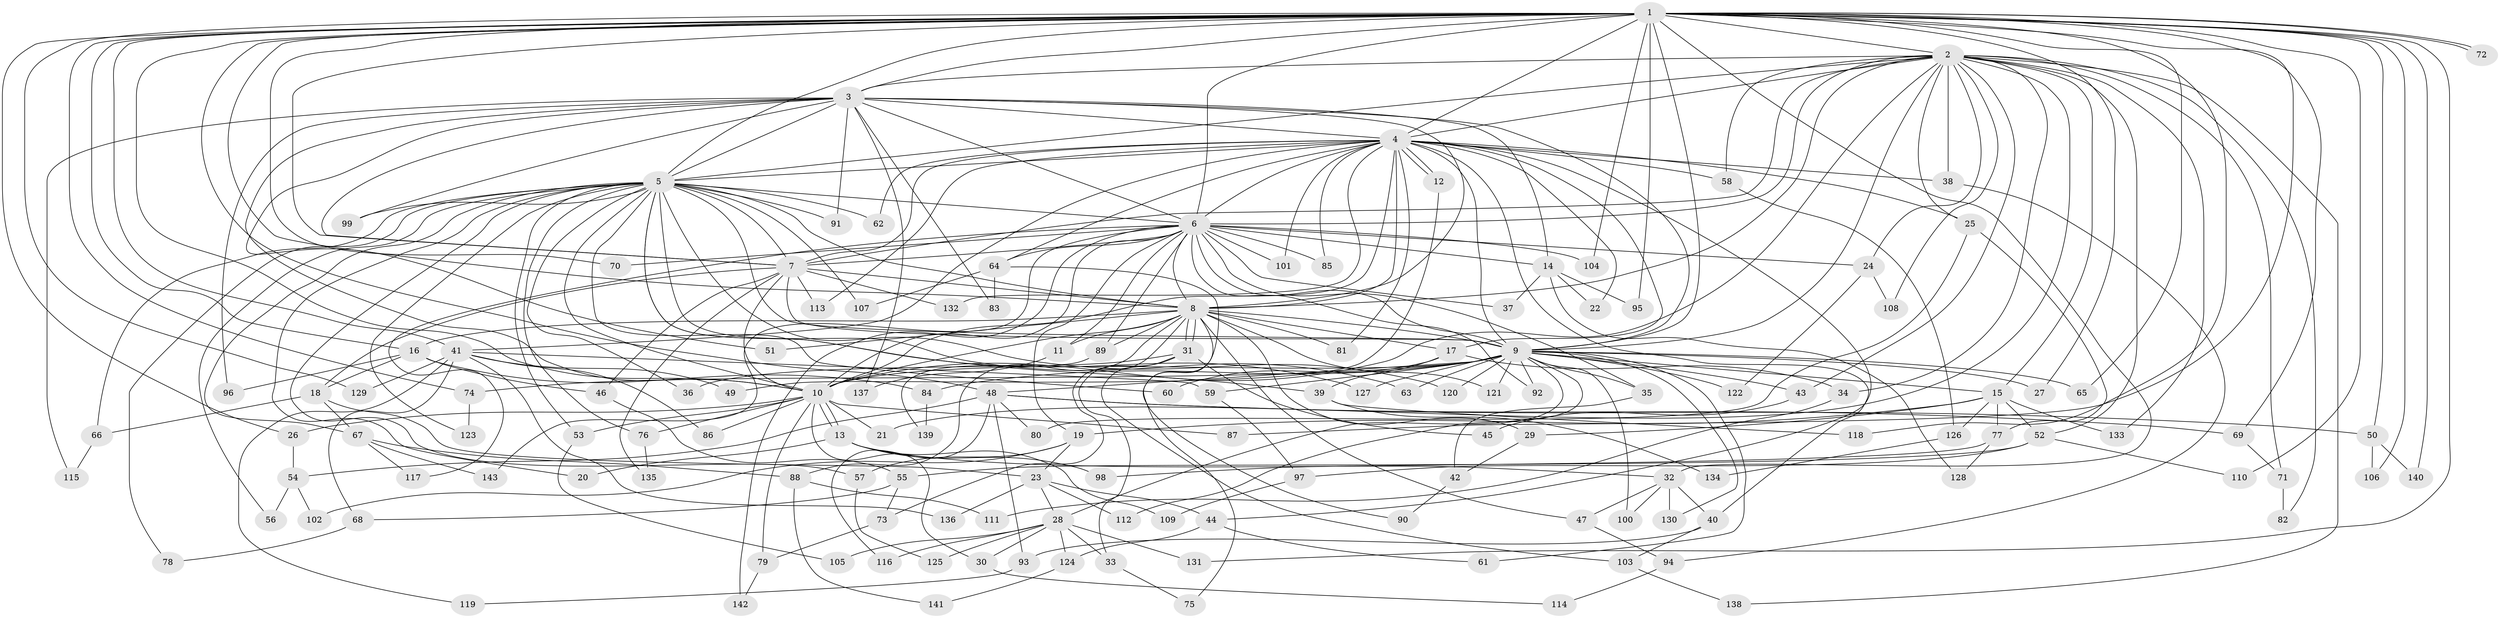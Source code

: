 // coarse degree distribution, {18: 0.046511627906976744, 1: 0.023255813953488372, 5: 0.16279069767441862, 3: 0.16279069767441862, 10: 0.023255813953488372, 2: 0.16279069767441862, 7: 0.046511627906976744, 4: 0.13953488372093023, 9: 0.06976744186046512, 21: 0.023255813953488372, 6: 0.046511627906976744, 24: 0.023255813953488372, 17: 0.023255813953488372, 12: 0.023255813953488372, 8: 0.023255813953488372}
// Generated by graph-tools (version 1.1) at 2025/36/03/04/25 23:36:28]
// undirected, 143 vertices, 311 edges
graph export_dot {
  node [color=gray90,style=filled];
  1;
  2;
  3;
  4;
  5;
  6;
  7;
  8;
  9;
  10;
  11;
  12;
  13;
  14;
  15;
  16;
  17;
  18;
  19;
  20;
  21;
  22;
  23;
  24;
  25;
  26;
  27;
  28;
  29;
  30;
  31;
  32;
  33;
  34;
  35;
  36;
  37;
  38;
  39;
  40;
  41;
  42;
  43;
  44;
  45;
  46;
  47;
  48;
  49;
  50;
  51;
  52;
  53;
  54;
  55;
  56;
  57;
  58;
  59;
  60;
  61;
  62;
  63;
  64;
  65;
  66;
  67;
  68;
  69;
  70;
  71;
  72;
  73;
  74;
  75;
  76;
  77;
  78;
  79;
  80;
  81;
  82;
  83;
  84;
  85;
  86;
  87;
  88;
  89;
  90;
  91;
  92;
  93;
  94;
  95;
  96;
  97;
  98;
  99;
  100;
  101;
  102;
  103;
  104;
  105;
  106;
  107;
  108;
  109;
  110;
  111;
  112;
  113;
  114;
  115;
  116;
  117;
  118;
  119;
  120;
  121;
  122;
  123;
  124;
  125;
  126;
  127;
  128;
  129;
  130;
  131;
  132;
  133;
  134;
  135;
  136;
  137;
  138;
  139;
  140;
  141;
  142;
  143;
  1 -- 2;
  1 -- 3;
  1 -- 4;
  1 -- 5;
  1 -- 6;
  1 -- 7;
  1 -- 8;
  1 -- 9;
  1 -- 10;
  1 -- 16;
  1 -- 26;
  1 -- 27;
  1 -- 32;
  1 -- 41;
  1 -- 48;
  1 -- 50;
  1 -- 65;
  1 -- 69;
  1 -- 70;
  1 -- 72;
  1 -- 72;
  1 -- 74;
  1 -- 87;
  1 -- 95;
  1 -- 104;
  1 -- 106;
  1 -- 110;
  1 -- 118;
  1 -- 129;
  1 -- 131;
  1 -- 140;
  2 -- 3;
  2 -- 4;
  2 -- 5;
  2 -- 6;
  2 -- 7;
  2 -- 8;
  2 -- 9;
  2 -- 10;
  2 -- 15;
  2 -- 21;
  2 -- 24;
  2 -- 25;
  2 -- 34;
  2 -- 38;
  2 -- 43;
  2 -- 52;
  2 -- 58;
  2 -- 71;
  2 -- 82;
  2 -- 108;
  2 -- 133;
  2 -- 138;
  3 -- 4;
  3 -- 5;
  3 -- 6;
  3 -- 7;
  3 -- 8;
  3 -- 9;
  3 -- 10;
  3 -- 14;
  3 -- 51;
  3 -- 83;
  3 -- 91;
  3 -- 96;
  3 -- 99;
  3 -- 115;
  3 -- 137;
  4 -- 5;
  4 -- 6;
  4 -- 7;
  4 -- 8;
  4 -- 9;
  4 -- 10;
  4 -- 12;
  4 -- 12;
  4 -- 17;
  4 -- 22;
  4 -- 25;
  4 -- 38;
  4 -- 40;
  4 -- 41;
  4 -- 44;
  4 -- 58;
  4 -- 62;
  4 -- 64;
  4 -- 81;
  4 -- 85;
  4 -- 101;
  4 -- 113;
  4 -- 132;
  5 -- 6;
  5 -- 7;
  5 -- 8;
  5 -- 9;
  5 -- 10;
  5 -- 20;
  5 -- 36;
  5 -- 39;
  5 -- 53;
  5 -- 56;
  5 -- 57;
  5 -- 60;
  5 -- 62;
  5 -- 63;
  5 -- 66;
  5 -- 67;
  5 -- 76;
  5 -- 78;
  5 -- 91;
  5 -- 99;
  5 -- 107;
  5 -- 120;
  5 -- 123;
  5 -- 127;
  6 -- 7;
  6 -- 8;
  6 -- 9;
  6 -- 10;
  6 -- 11;
  6 -- 14;
  6 -- 19;
  6 -- 24;
  6 -- 35;
  6 -- 37;
  6 -- 64;
  6 -- 70;
  6 -- 85;
  6 -- 89;
  6 -- 92;
  6 -- 101;
  6 -- 104;
  6 -- 117;
  6 -- 142;
  6 -- 143;
  7 -- 8;
  7 -- 9;
  7 -- 10;
  7 -- 18;
  7 -- 46;
  7 -- 113;
  7 -- 132;
  7 -- 135;
  8 -- 9;
  8 -- 10;
  8 -- 11;
  8 -- 16;
  8 -- 17;
  8 -- 29;
  8 -- 31;
  8 -- 31;
  8 -- 47;
  8 -- 51;
  8 -- 73;
  8 -- 81;
  8 -- 88;
  8 -- 89;
  8 -- 90;
  8 -- 121;
  9 -- 10;
  9 -- 15;
  9 -- 27;
  9 -- 28;
  9 -- 35;
  9 -- 43;
  9 -- 48;
  9 -- 59;
  9 -- 61;
  9 -- 63;
  9 -- 65;
  9 -- 74;
  9 -- 84;
  9 -- 92;
  9 -- 100;
  9 -- 112;
  9 -- 120;
  9 -- 121;
  9 -- 122;
  9 -- 127;
  9 -- 130;
  10 -- 13;
  10 -- 13;
  10 -- 21;
  10 -- 26;
  10 -- 30;
  10 -- 53;
  10 -- 76;
  10 -- 79;
  10 -- 86;
  10 -- 87;
  11 -- 137;
  12 -- 49;
  13 -- 20;
  13 -- 32;
  13 -- 98;
  13 -- 109;
  14 -- 22;
  14 -- 37;
  14 -- 95;
  14 -- 128;
  15 -- 19;
  15 -- 29;
  15 -- 52;
  15 -- 77;
  15 -- 126;
  15 -- 133;
  16 -- 18;
  16 -- 46;
  16 -- 84;
  16 -- 96;
  17 -- 34;
  17 -- 39;
  17 -- 60;
  18 -- 23;
  18 -- 66;
  18 -- 67;
  19 -- 23;
  19 -- 57;
  19 -- 102;
  23 -- 28;
  23 -- 44;
  23 -- 112;
  23 -- 136;
  24 -- 108;
  24 -- 122;
  25 -- 77;
  25 -- 80;
  26 -- 54;
  28 -- 30;
  28 -- 33;
  28 -- 105;
  28 -- 116;
  28 -- 124;
  28 -- 125;
  28 -- 131;
  29 -- 42;
  30 -- 114;
  31 -- 33;
  31 -- 36;
  31 -- 45;
  31 -- 103;
  32 -- 40;
  32 -- 47;
  32 -- 100;
  32 -- 130;
  33 -- 75;
  34 -- 111;
  35 -- 42;
  38 -- 94;
  39 -- 118;
  39 -- 134;
  40 -- 93;
  40 -- 103;
  41 -- 49;
  41 -- 59;
  41 -- 68;
  41 -- 86;
  41 -- 119;
  41 -- 129;
  41 -- 136;
  42 -- 90;
  43 -- 45;
  44 -- 61;
  44 -- 124;
  46 -- 55;
  47 -- 94;
  48 -- 50;
  48 -- 54;
  48 -- 69;
  48 -- 80;
  48 -- 93;
  48 -- 116;
  50 -- 106;
  50 -- 140;
  52 -- 55;
  52 -- 97;
  52 -- 110;
  53 -- 105;
  54 -- 56;
  54 -- 102;
  55 -- 68;
  55 -- 73;
  57 -- 125;
  58 -- 126;
  59 -- 97;
  64 -- 75;
  64 -- 83;
  64 -- 107;
  66 -- 115;
  67 -- 88;
  67 -- 117;
  67 -- 143;
  68 -- 78;
  69 -- 71;
  71 -- 82;
  73 -- 79;
  74 -- 123;
  76 -- 135;
  77 -- 98;
  77 -- 128;
  79 -- 142;
  84 -- 139;
  88 -- 111;
  88 -- 141;
  89 -- 139;
  93 -- 119;
  94 -- 114;
  97 -- 109;
  103 -- 138;
  124 -- 141;
  126 -- 134;
}
